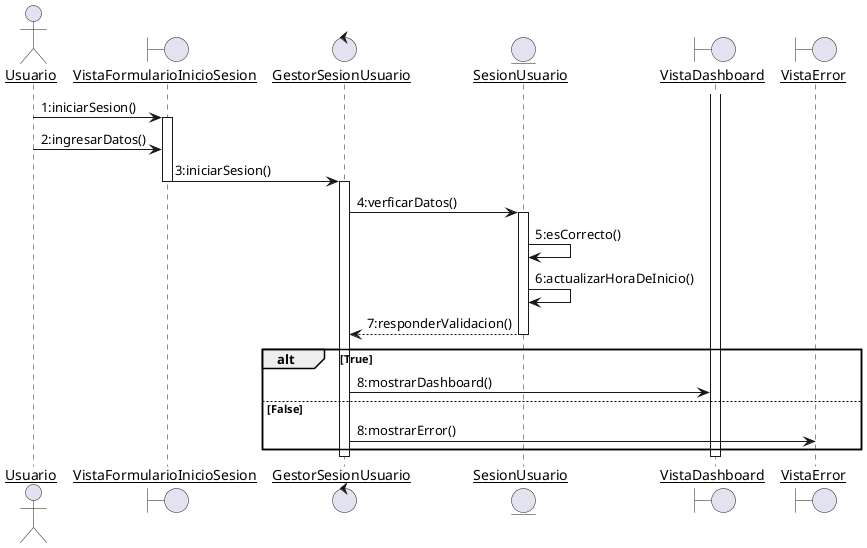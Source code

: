 @startuml DiagramaDeSecuenciaIniciarSesion
skinparam sequenceParticipant underline

actor Usuario as user
boundary VistaFormularioInicioSesion
control GestorSesionUsuario
entity SesionUsuario
boundary VistaDashboard
boundary VistaError


user -> VistaFormularioInicioSesion : 1:iniciarSesion()
activate VistaFormularioInicioSesion
user -> VistaFormularioInicioSesion : 2:ingresarDatos()
VistaFormularioInicioSesion -> GestorSesionUsuario : 3:iniciarSesion()
deactivate VistaFormularioInicioSesion
activate GestorSesionUsuario
GestorSesionUsuario -> SesionUsuario : 4:verficarDatos()
activate SesionUsuario
SesionUsuario -> SesionUsuario : 5:esCorrecto()
SesionUsuario -> SesionUsuario : 6:actualizarHoraDeInicio()
SesionUsuario --> GestorSesionUsuario : 7:responderValidacion()
deactivate SesionUsuario
alt True
GestorSesionUsuario -> VistaDashboard : 8:mostrarDashboard()
else False
GestorSesionUsuario -> VistaError : 8:mostrarError()
end
deactivate GestorSesionUsuario
activate VistaDashboard
deactivate VistaDashboard

@enduml
